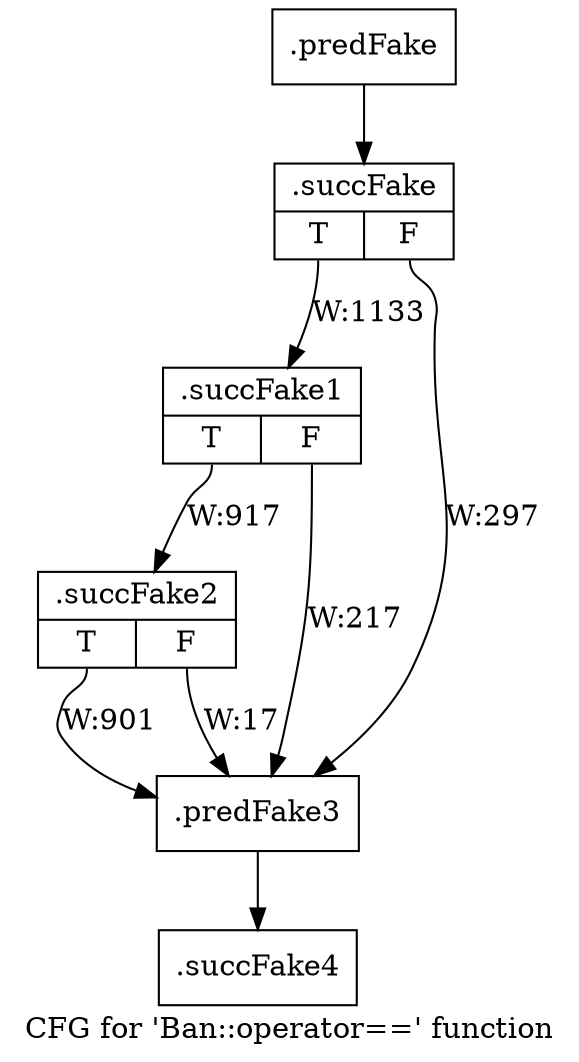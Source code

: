 digraph "CFG for 'Ban::operator==' function" {
	label="CFG for 'Ban::operator==' function";

	Node0x3a091a0 [shape=record,filename="",linenumber="",label="{.predFake}"];
	Node0x3a091a0 -> Node0x39c45f0[ callList="" memoryops="" filename="../../../../src/ban_s3.cpp" execusionnum="1428"];
	Node0x39c45f0 [shape=record,filename="../../../../src/ban_s3.cpp",linenumber="18",label="{.succFake|{<s0>T|<s1>F}}"];
	Node0x39c45f0:s0 -> Node0x39c4780[label="W:1133" callList="" memoryops="" filename="../../../../src/ban_s3.cpp" execusionnum="1132"];
	Node0x39c45f0:s1 -> Node0x3a3a990[label="W:297"];
	Node0x39c4780 [shape=record,filename="../../../../src/ban_s3.cpp",linenumber="18",label="{.succFake1|{<s0>T|<s1>F}}"];
	Node0x39c4780:s0 -> Node0x39c4940[label="W:917" callList="" memoryops="" filename="../../../../src/ban_s3.cpp" execusionnum="916"];
	Node0x39c4780:s1 -> Node0x3a3a990[label="W:217"];
	Node0x39c4940 [shape=record,filename="../../../../src/ban_s3.cpp",linenumber="18",label="{.succFake2|{<s0>T|<s1>F}}"];
	Node0x39c4940:s0 -> Node0x3a3a990[label="W:901" callList="" memoryops="" filename="../../../../src/ban_s3.cpp" execusionnum="900"];
	Node0x39c4940:s1 -> Node0x3a3a990[label="W:17"];
	Node0x3a3a990 [shape=record,filename="../../../../src/ban_s3.cpp",linenumber="18",label="{.predFake3}"];
	Node0x3a3a990 -> Node0x39c4ad0[ callList="" memoryops="" filename="../../../../src/ban_s3.cpp" execusionnum="1428"];
	Node0x39c4ad0 [shape=record,filename="../../../../src/ban_s3.cpp",linenumber="18",label="{.succFake4}"];
}
